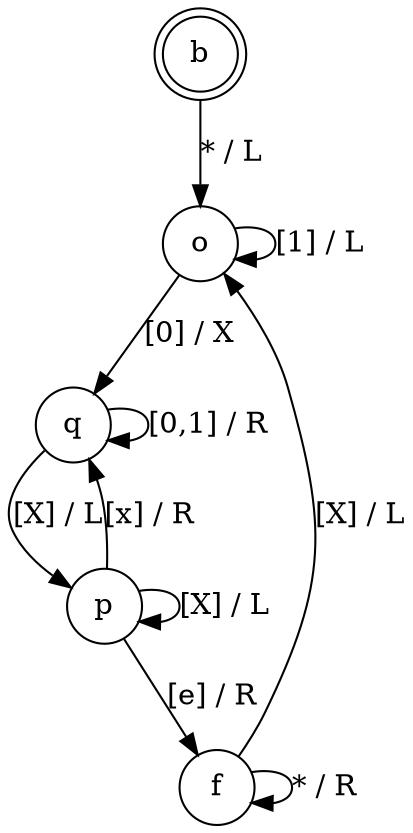 digraph {
  "b" [shape=doublecircle];
  "o" [shape=circle];
  "q" [shape=circle];
  "p" [shape=circle];
  "f" [shape=circle];
  "b" -> "o" [label="* / L"];
  "o" -> "o" [label="[1] / L"];
  "o" -> "q" [label="[0] / X"];
  "q" -> "q" [label="[0,1] / R"];
  "q" -> "p" [label="[X] / L"];
  "p" -> "q" [label="[x] / R"];
  "p" -> "f" [label="[e] / R"];
  "p" -> "p" [label="[X] / L"];
  "f" -> "f" [label="* / R"];
  "f" -> "o" [label="[X] / L"];
}
